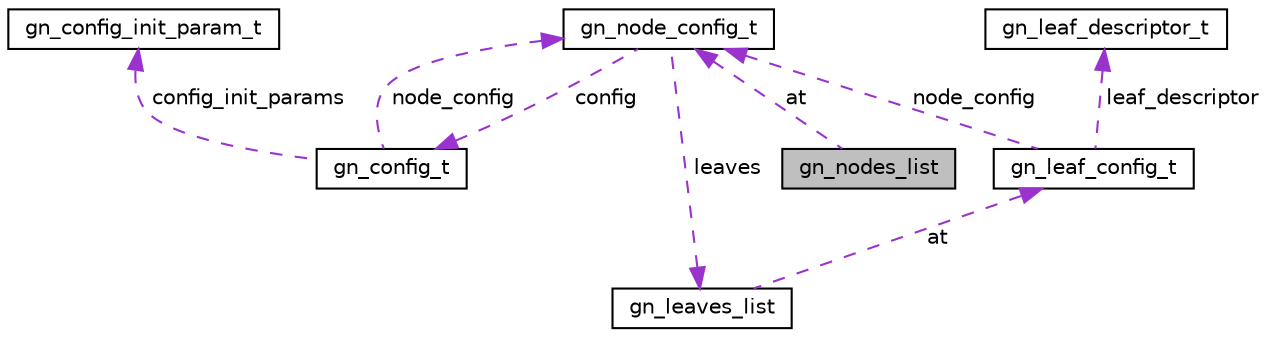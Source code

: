 digraph "gn_nodes_list"
{
 // LATEX_PDF_SIZE
  edge [fontname="Helvetica",fontsize="10",labelfontname="Helvetica",labelfontsize="10"];
  node [fontname="Helvetica",fontsize="10",shape=record];
  Node1 [label="gn_nodes_list",height=0.2,width=0.4,color="black", fillcolor="grey75", style="filled", fontcolor="black",tooltip=" "];
  Node2 -> Node1 [dir="back",color="darkorchid3",fontsize="10",style="dashed",label=" at" ,fontname="Helvetica"];
  Node2 [label="gn_node_config_t",height=0.2,width=0.4,color="black", fillcolor="white", style="filled",URL="$structgn__node__config__t.html",tooltip=" "];
  Node3 -> Node2 [dir="back",color="darkorchid3",fontsize="10",style="dashed",label=" leaves" ,fontname="Helvetica"];
  Node3 [label="gn_leaves_list",height=0.2,width=0.4,color="black", fillcolor="white", style="filled",URL="$structgn__leaves__list.html",tooltip=" "];
  Node4 -> Node3 [dir="back",color="darkorchid3",fontsize="10",style="dashed",label=" at" ,fontname="Helvetica"];
  Node4 [label="gn_leaf_config_t",height=0.2,width=0.4,color="black", fillcolor="white", style="filled",URL="$structgn__leaf__config__t.html",tooltip=" "];
  Node2 -> Node4 [dir="back",color="darkorchid3",fontsize="10",style="dashed",label=" node_config" ,fontname="Helvetica"];
  Node5 -> Node4 [dir="back",color="darkorchid3",fontsize="10",style="dashed",label=" leaf_descriptor" ,fontname="Helvetica"];
  Node5 [label="gn_leaf_descriptor_t",height=0.2,width=0.4,color="black", fillcolor="white", style="filled",URL="$structgn__leaf__descriptor__t.html",tooltip="this represents the description and status informations of the leaf"];
  Node6 -> Node2 [dir="back",color="darkorchid3",fontsize="10",style="dashed",label=" config" ,fontname="Helvetica"];
  Node6 [label="gn_config_t",height=0.2,width=0.4,color="black", fillcolor="white", style="filled",URL="$structgn__config__t.html",tooltip=" "];
  Node2 -> Node6 [dir="back",color="darkorchid3",fontsize="10",style="dashed",label=" node_config" ,fontname="Helvetica"];
  Node7 -> Node6 [dir="back",color="darkorchid3",fontsize="10",style="dashed",label=" config_init_params" ,fontname="Helvetica"];
  Node7 [label="gn_config_init_param_t",height=0.2,width=0.4,color="black", fillcolor="white", style="filled",URL="$structgn__config__init__param__t.html",tooltip=" "];
}
